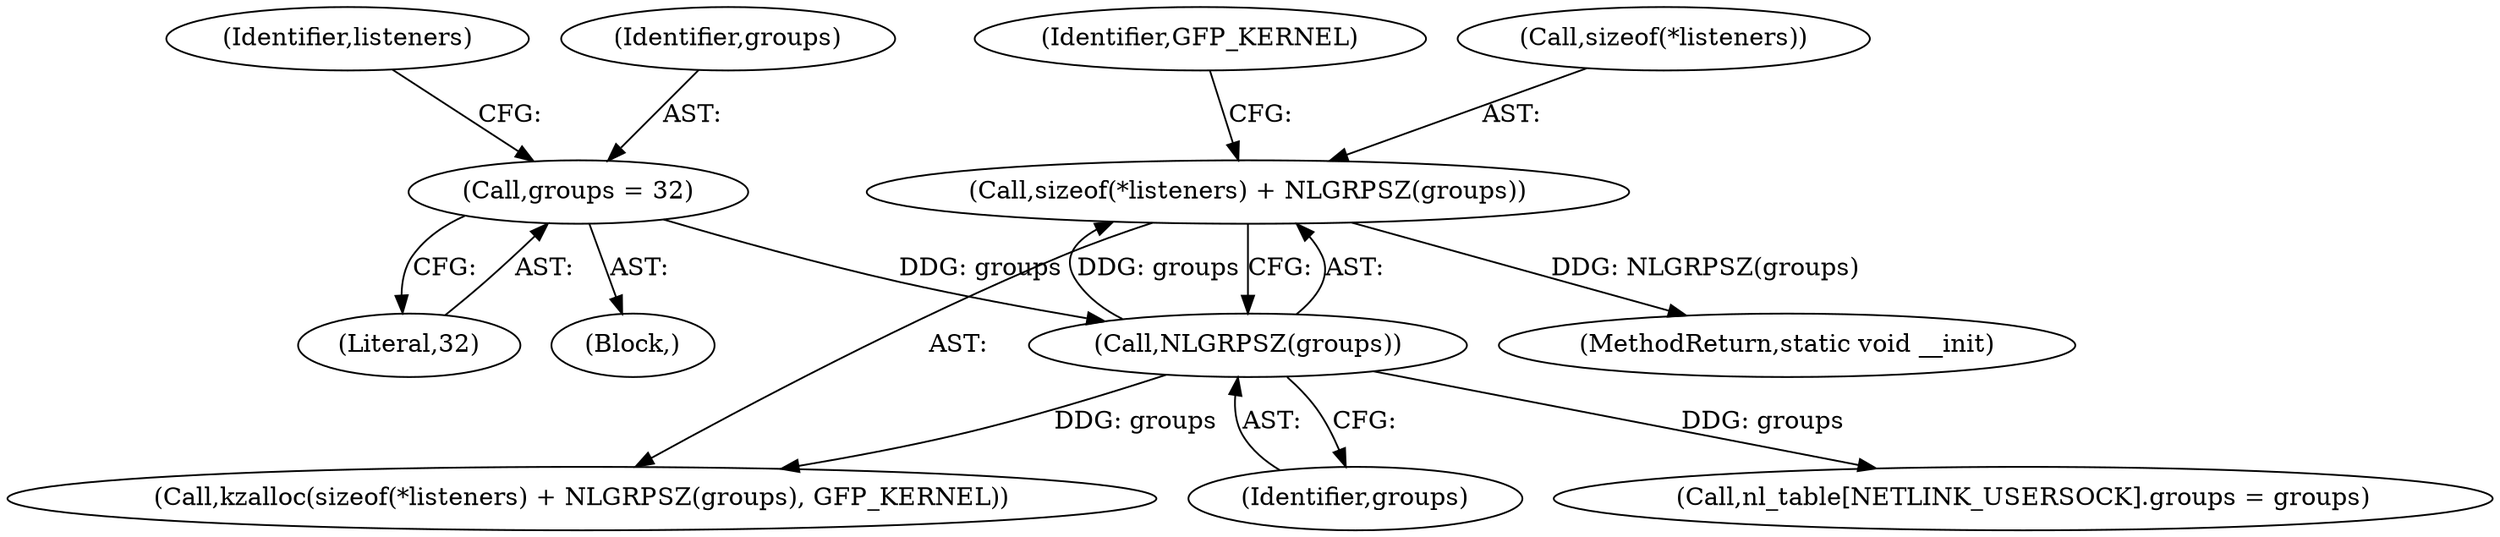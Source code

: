 digraph "0_linux_20e1db19db5d6b9e4e83021595eab0dc8f107bef@API" {
"1000111" [label="(Call,sizeof(*listeners) + NLGRPSZ(groups))"];
"1000115" [label="(Call,NLGRPSZ(groups))"];
"1000105" [label="(Call,groups = 32)"];
"1000109" [label="(Identifier,listeners)"];
"1000117" [label="(Identifier,GFP_KERNEL)"];
"1000110" [label="(Call,kzalloc(sizeof(*listeners) + NLGRPSZ(groups), GFP_KERNEL))"];
"1000115" [label="(Call,NLGRPSZ(groups))"];
"1000124" [label="(Call,nl_table[NETLINK_USERSOCK].groups = groups)"];
"1000106" [label="(Identifier,groups)"];
"1000116" [label="(Identifier,groups)"];
"1000102" [label="(Block,)"];
"1000105" [label="(Call,groups = 32)"];
"1000111" [label="(Call,sizeof(*listeners) + NLGRPSZ(groups))"];
"1000160" [label="(MethodReturn,static void __init)"];
"1000112" [label="(Call,sizeof(*listeners))"];
"1000107" [label="(Literal,32)"];
"1000111" -> "1000110"  [label="AST: "];
"1000111" -> "1000115"  [label="CFG: "];
"1000112" -> "1000111"  [label="AST: "];
"1000115" -> "1000111"  [label="AST: "];
"1000117" -> "1000111"  [label="CFG: "];
"1000111" -> "1000160"  [label="DDG: NLGRPSZ(groups)"];
"1000115" -> "1000111"  [label="DDG: groups"];
"1000115" -> "1000116"  [label="CFG: "];
"1000116" -> "1000115"  [label="AST: "];
"1000115" -> "1000110"  [label="DDG: groups"];
"1000105" -> "1000115"  [label="DDG: groups"];
"1000115" -> "1000124"  [label="DDG: groups"];
"1000105" -> "1000102"  [label="AST: "];
"1000105" -> "1000107"  [label="CFG: "];
"1000106" -> "1000105"  [label="AST: "];
"1000107" -> "1000105"  [label="AST: "];
"1000109" -> "1000105"  [label="CFG: "];
}
